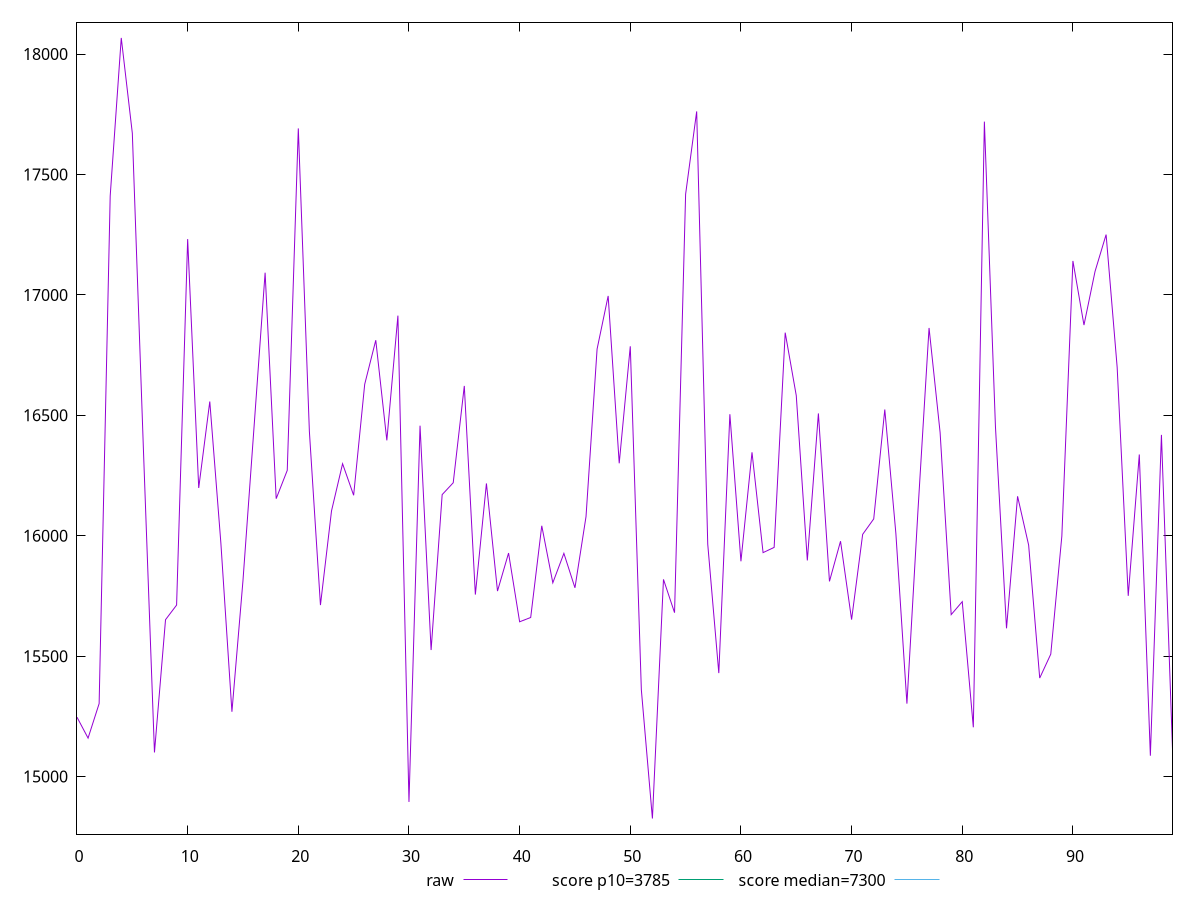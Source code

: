 reset

$raw <<EOF
0 15246.647500000003
1 15159.8975
2 15303.105000000003
3 17411.102
4 18067.325500000003
5 17671.396500000003
6 16360.8295
7 15100.327
8 15651.517500000002
9 15712.231000000002
10 17231.86149999999
11 16198.585499999997
12 16557.568499999998
13 15970.513500000005
14 15269.243000000002
15 15814.556000000002
16 16452.148000000005
17 17092.438499999997
18 16154.081500000002
19 16271.583499999997
20 17691.622499999998
21 16433.158000000003
22 15712.2145
23 16103.281500000005
24 16299.136000000002
25 16168.1345
26 16629.1325
27 16812.033499999998
28 16396.118499999997
29 16914.0765
30 14894.952999999998
31 16457.2615
32 15525.464500000002
33 16170.976
34 16220.2
35 16622.2075
36 15755.800500000001
37 16217.402000000002
38 15770.366999999998
39 15928.201500000003
40 15642.872499999998
41 15660.800500000001
42 16041.5455
43 15804.743999999999
44 15926.9995
45 15783.949999999999
46 16079.6485
47 16775.3425
48 16995.902000000002
49 16300.925500000003
50 16786.760499999997
51 15360.5715
52 14825.976999999999
53 15818.884
54 15680.722999999998
55 17418.373
56 17762.144500000002
57 15965.197499999998
58 15429.714500000002
59 16504.642499999998
60 15894.090500000002
61 16346.440000000002
62 15930.050500000001
63 15951.852000000003
64 16843.4545
65 16582.201500000003
66 15897.674500000001
67 16507.902499999997
68 15810.645999999997
69 15977.438999999998
70 15652.013500000001
71 16005.867499999997
72 16070.074500000002
73 16524.2065
74 16010.312
75 15302.953500000001
76 16106.083499999997
77 16862.995499999997
78 16428.324
79 15672.5825
80 15726.421500000002
81 15204.814000000002
82 17719.703999999998
83 16453.291000000005
84 15615.703999999998
85 16163.983999999997
86 15961.176500000001
87 15409.2575
88 15508.535999999998
89 15998.573500000002
90 17141.1765
91 16874.9335
92 17097.628000000004
93 17250.591499999995
94 16699.369500000004
95 15750.6665
96 16337.617999999999
97 15086.729000000003
98 16419.079500000003
99 15113.463000000003
EOF

set key outside below
set xrange [0:99]
set yrange [14761.150029999999:18132.15247]
set trange [14761.150029999999:18132.15247]
set terminal svg size 640, 500 enhanced background rgb 'white'
set output "reports/report_00027_2021-02-24T12-40-31.850Z/interactive/samples/astro/raw/values.svg"

plot $raw title "raw" with line, \
     3785 title "score p10=3785", \
     7300 title "score median=7300"

reset
